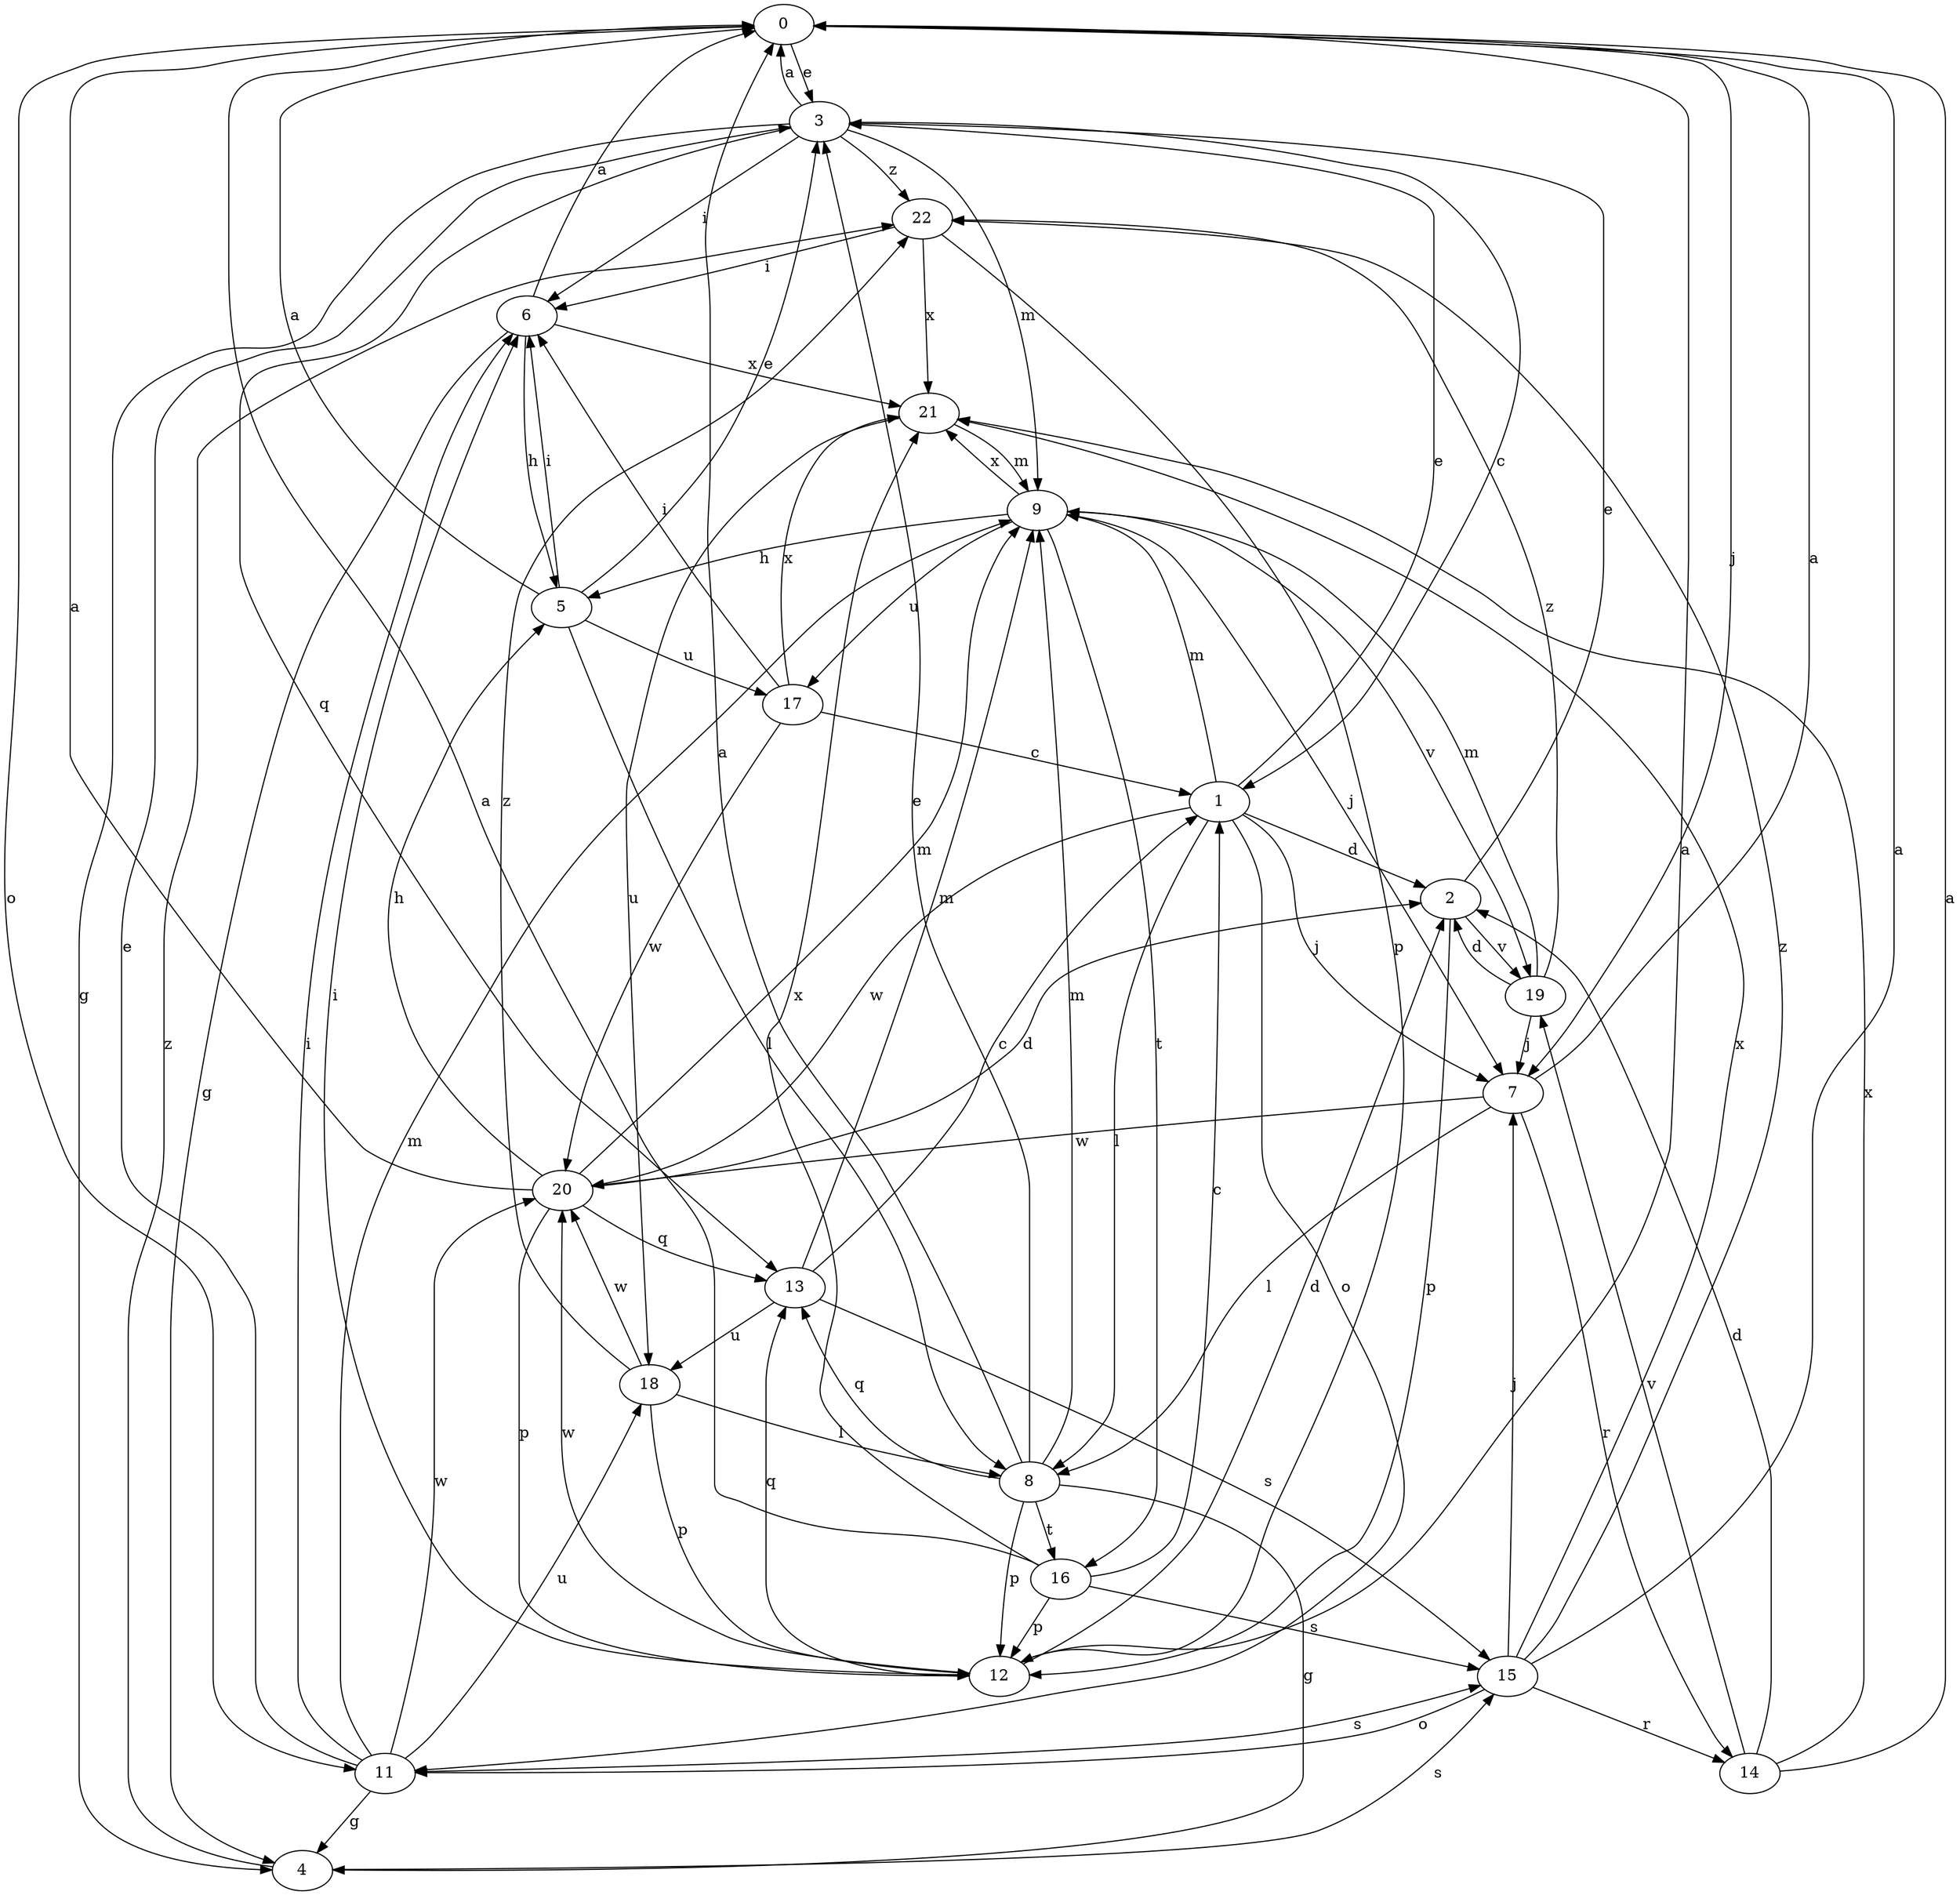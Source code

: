 strict digraph  {
0;
1;
2;
3;
4;
5;
6;
7;
8;
9;
11;
12;
13;
14;
15;
16;
17;
18;
19;
20;
21;
22;
0 -> 3  [label=e];
0 -> 7  [label=j];
0 -> 11  [label=o];
1 -> 2  [label=d];
1 -> 3  [label=e];
1 -> 7  [label=j];
1 -> 8  [label=l];
1 -> 9  [label=m];
1 -> 11  [label=o];
1 -> 20  [label=w];
2 -> 3  [label=e];
2 -> 12  [label=p];
2 -> 19  [label=v];
3 -> 0  [label=a];
3 -> 1  [label=c];
3 -> 4  [label=g];
3 -> 6  [label=i];
3 -> 9  [label=m];
3 -> 13  [label=q];
3 -> 22  [label=z];
4 -> 15  [label=s];
4 -> 22  [label=z];
5 -> 0  [label=a];
5 -> 3  [label=e];
5 -> 6  [label=i];
5 -> 8  [label=l];
5 -> 17  [label=u];
6 -> 0  [label=a];
6 -> 4  [label=g];
6 -> 5  [label=h];
6 -> 21  [label=x];
7 -> 0  [label=a];
7 -> 8  [label=l];
7 -> 14  [label=r];
7 -> 20  [label=w];
8 -> 0  [label=a];
8 -> 3  [label=e];
8 -> 4  [label=g];
8 -> 9  [label=m];
8 -> 12  [label=p];
8 -> 13  [label=q];
8 -> 16  [label=t];
9 -> 5  [label=h];
9 -> 7  [label=j];
9 -> 16  [label=t];
9 -> 17  [label=u];
9 -> 19  [label=v];
9 -> 21  [label=x];
11 -> 3  [label=e];
11 -> 4  [label=g];
11 -> 6  [label=i];
11 -> 9  [label=m];
11 -> 15  [label=s];
11 -> 18  [label=u];
11 -> 20  [label=w];
12 -> 0  [label=a];
12 -> 2  [label=d];
12 -> 6  [label=i];
12 -> 13  [label=q];
12 -> 20  [label=w];
13 -> 1  [label=c];
13 -> 9  [label=m];
13 -> 15  [label=s];
13 -> 18  [label=u];
14 -> 0  [label=a];
14 -> 2  [label=d];
14 -> 19  [label=v];
14 -> 21  [label=x];
15 -> 0  [label=a];
15 -> 7  [label=j];
15 -> 11  [label=o];
15 -> 14  [label=r];
15 -> 21  [label=x];
15 -> 22  [label=z];
16 -> 0  [label=a];
16 -> 1  [label=c];
16 -> 12  [label=p];
16 -> 15  [label=s];
16 -> 21  [label=x];
17 -> 1  [label=c];
17 -> 6  [label=i];
17 -> 20  [label=w];
17 -> 21  [label=x];
18 -> 8  [label=l];
18 -> 12  [label=p];
18 -> 20  [label=w];
18 -> 22  [label=z];
19 -> 2  [label=d];
19 -> 7  [label=j];
19 -> 9  [label=m];
19 -> 22  [label=z];
20 -> 0  [label=a];
20 -> 2  [label=d];
20 -> 5  [label=h];
20 -> 9  [label=m];
20 -> 12  [label=p];
20 -> 13  [label=q];
21 -> 9  [label=m];
21 -> 18  [label=u];
22 -> 6  [label=i];
22 -> 12  [label=p];
22 -> 21  [label=x];
}
